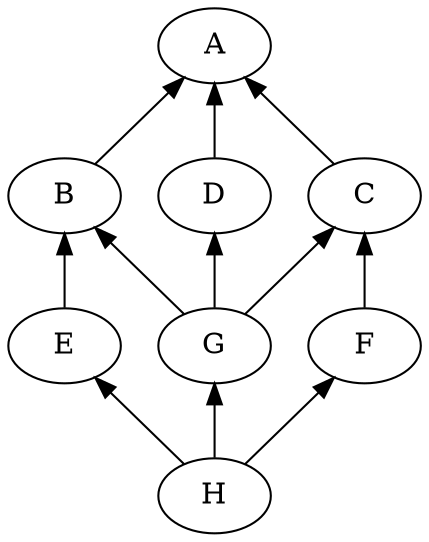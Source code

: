 digraph 
{
    rankdir = BT;
    B -> A;
    D -> A;
    C -> A;
    E -> B;
    F -> C;
    G -> B;
    G -> D;
    G -> C;
    H -> E;
    H -> G;
    H -> F;
}
